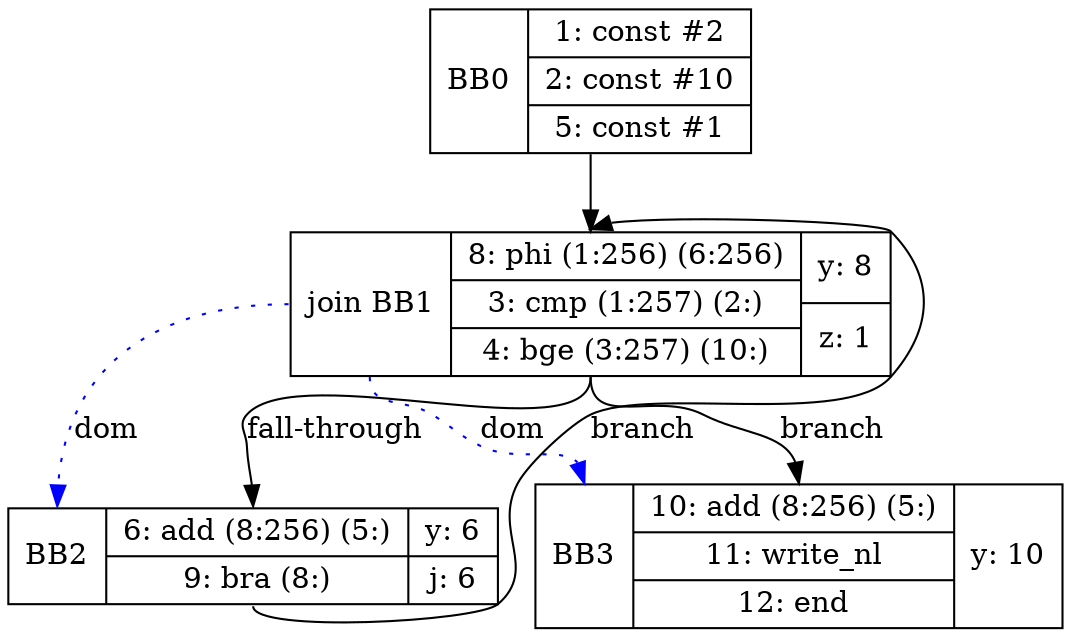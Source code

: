 digraph G {
bb0 [shape=record, label="<b>BB0 | {1: const #2|2: const #10|5: const #1}"];
bb1 [shape=record, label="<b>join BB1 | {8: phi (1:256) (6:256)|3: cmp (1:257) (2:)|4: bge (3:257) (10:)}| {y: 8 | z: 1}"];
bb2 [shape=record, label="<b>BB2 | {6: add (8:256) (5:)|9: bra (8:)}| {y: 6 | j: 6}"];
bb3 [shape=record, label="<b>BB3 | {10: add (8:256) (5:)|11: write_nl|12: end}| {y: 10}"];
bb0:s -> bb1:n ;
bb2:s -> bb1:n [label="branch"];
bb1:s -> bb2:n [label="fall-through"];
bb1:s -> bb3:n [label="branch"];
bb1:b -> bb2:b [color=blue, style=dotted, label="dom"];
bb1:b -> bb3:b [color=blue, style=dotted, label="dom"];
}